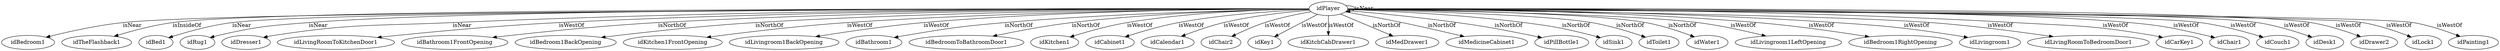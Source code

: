 digraph  {
idPlayer [node_type=entity_node];
idBedroom1 [node_type=entity_node];
idTheFlashback1 [node_type=entity_node];
idBed1 [node_type=entity_node];
idRug1 [node_type=entity_node];
idDresser1 [node_type=entity_node];
idLivingRoomToKitchenDoor1 [node_type=entity_node];
idBathroom1FrontOpening [node_type=entity_node];
idBedroom1BackOpening [node_type=entity_node];
idKitchen1FrontOpening [node_type=entity_node];
idLivingroom1BackOpening [node_type=entity_node];
idBathroom1 [node_type=entity_node];
idBedroomToBathroomDoor1 [node_type=entity_node];
idKitchen1 [node_type=entity_node];
idCabinet1 [node_type=entity_node];
idCalendar1 [node_type=entity_node];
idChair2 [node_type=entity_node];
idKey1 [node_type=entity_node];
idKitchCabDrawer1 [node_type=entity_node];
idMedDrawer1 [node_type=entity_node];
idMedicineCabinet1 [node_type=entity_node];
idPillBottle1 [node_type=entity_node];
idSink1 [node_type=entity_node];
idToilet1 [node_type=entity_node];
idWater1 [node_type=entity_node];
idLivingroom1LeftOpening [node_type=entity_node];
idBedroom1RightOpening [node_type=entity_node];
idLivingroom1 [node_type=entity_node];
idLivingRoomToBedroomDoor1 [node_type=entity_node];
idCarKey1 [node_type=entity_node];
idChair1 [node_type=entity_node];
idCouch1 [node_type=entity_node];
idDesk1 [node_type=entity_node];
idDrawer2 [node_type=entity_node];
idLock1 [node_type=entity_node];
idPainting1 [node_type=entity_node];
idPlayer -> idBedroom1  [edge_type=relationship, label=isNear];
idPlayer -> idTheFlashback1  [edge_type=relationship, label=isInsideOf];
idPlayer -> idPlayer  [edge_type=relationship, label=isNear];
idPlayer -> idBed1  [edge_type=relationship, label=isNear];
idPlayer -> idRug1  [edge_type=relationship, label=isNear];
idPlayer -> idDresser1  [edge_type=relationship, label=isNear];
idPlayer -> idLivingRoomToKitchenDoor1  [edge_type=relationship, label=isWestOf];
idPlayer -> idBathroom1FrontOpening  [edge_type=relationship, label=isNorthOf];
idPlayer -> idBedroom1BackOpening  [edge_type=relationship, label=isNorthOf];
idPlayer -> idKitchen1FrontOpening  [edge_type=relationship, label=isWestOf];
idPlayer -> idLivingroom1BackOpening  [edge_type=relationship, label=isWestOf];
idPlayer -> idBathroom1  [edge_type=relationship, label=isNorthOf];
idPlayer -> idBedroomToBathroomDoor1  [edge_type=relationship, label=isNorthOf];
idPlayer -> idKitchen1  [edge_type=relationship, label=isWestOf];
idPlayer -> idCabinet1  [edge_type=relationship, label=isWestOf];
idPlayer -> idCalendar1  [edge_type=relationship, label=isWestOf];
idPlayer -> idChair2  [edge_type=relationship, label=isWestOf];
idPlayer -> idKey1  [edge_type=relationship, label=isWestOf];
idPlayer -> idKitchCabDrawer1  [edge_type=relationship, label=isWestOf];
idPlayer -> idMedDrawer1  [edge_type=relationship, label=isNorthOf];
idPlayer -> idMedicineCabinet1  [edge_type=relationship, label=isNorthOf];
idPlayer -> idPillBottle1  [edge_type=relationship, label=isNorthOf];
idPlayer -> idSink1  [edge_type=relationship, label=isNorthOf];
idPlayer -> idToilet1  [edge_type=relationship, label=isNorthOf];
idPlayer -> idWater1  [edge_type=relationship, label=isNorthOf];
idPlayer -> idLivingroom1LeftOpening  [edge_type=relationship, label=isWestOf];
idPlayer -> idBedroom1RightOpening  [edge_type=relationship, label=isWestOf];
idPlayer -> idLivingroom1  [edge_type=relationship, label=isWestOf];
idPlayer -> idLivingRoomToBedroomDoor1  [edge_type=relationship, label=isWestOf];
idPlayer -> idCarKey1  [edge_type=relationship, label=isWestOf];
idPlayer -> idChair1  [edge_type=relationship, label=isWestOf];
idPlayer -> idCouch1  [edge_type=relationship, label=isWestOf];
idPlayer -> idDesk1  [edge_type=relationship, label=isWestOf];
idPlayer -> idDrawer2  [edge_type=relationship, label=isWestOf];
idPlayer -> idLock1  [edge_type=relationship, label=isWestOf];
idPlayer -> idPainting1  [edge_type=relationship, label=isWestOf];
}
